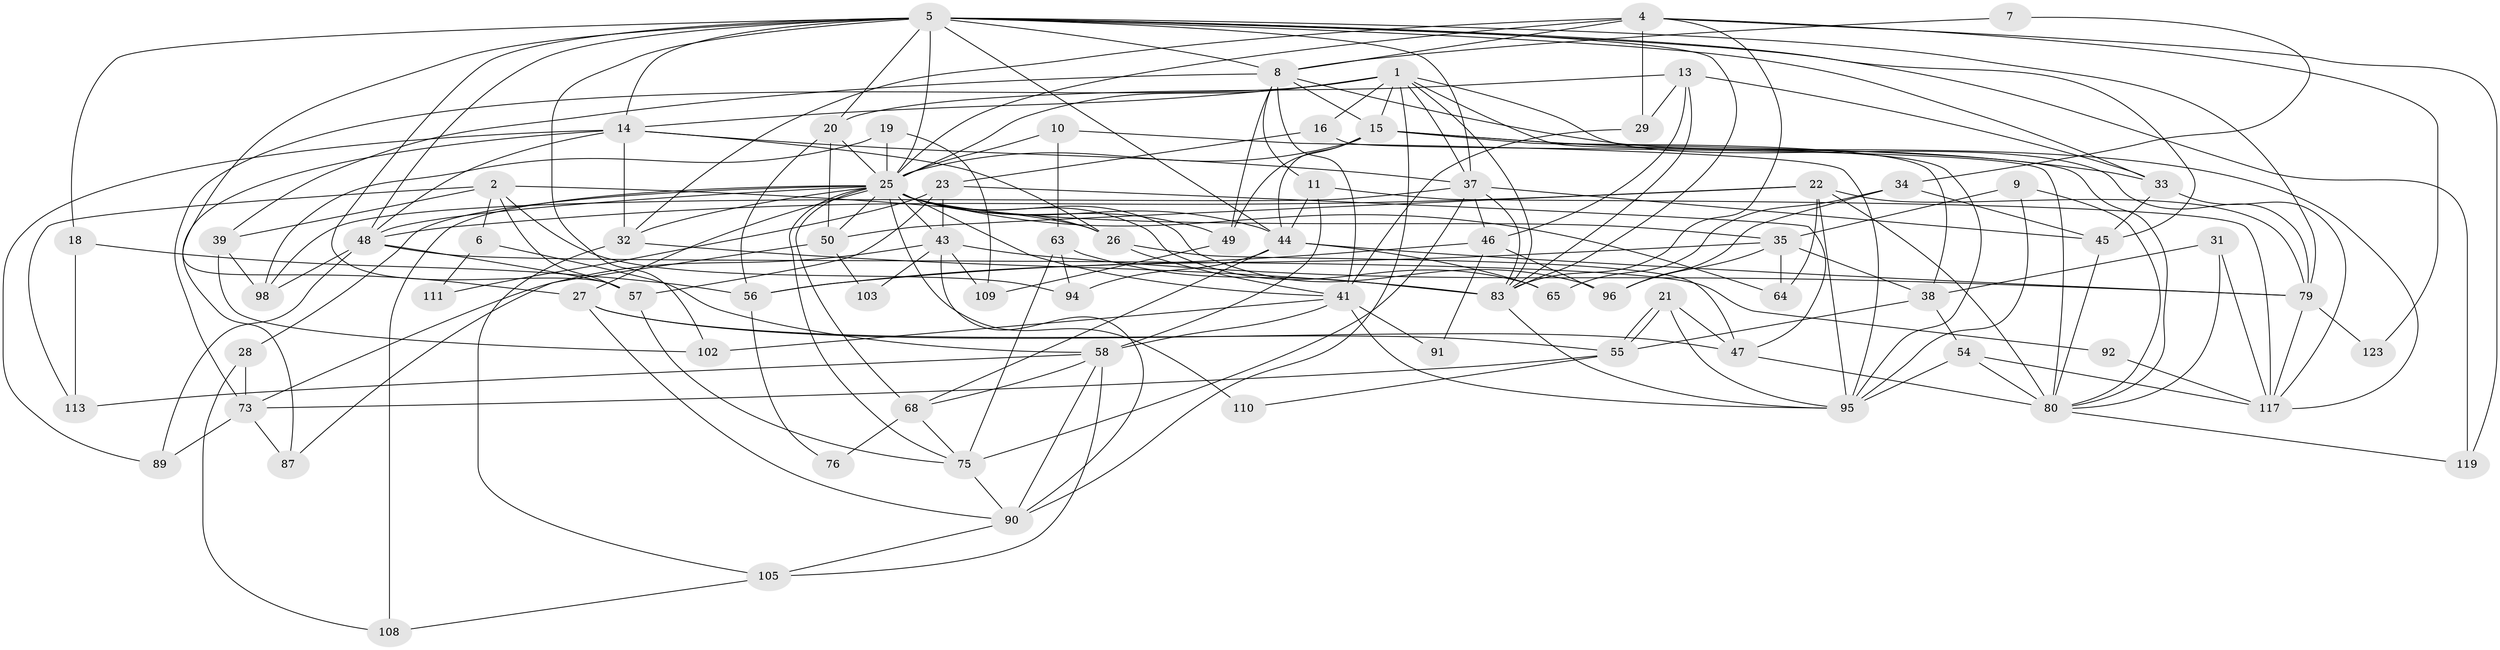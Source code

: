 // original degree distribution, {5: 0.1937984496124031, 6: 0.11627906976744186, 3: 0.31007751937984496, 4: 0.20155038759689922, 2: 0.13178294573643412, 7: 0.03875968992248062, 8: 0.007751937984496124}
// Generated by graph-tools (version 1.1) at 2025/19/03/04/25 18:19:01]
// undirected, 77 vertices, 199 edges
graph export_dot {
graph [start="1"]
  node [color=gray90,style=filled];
  1 [super="+3"];
  2;
  4 [super="+99"];
  5 [super="+40+12"];
  6;
  7;
  8 [super="+42+78"];
  9;
  10;
  11 [super="+101"];
  13;
  14 [super="+17"];
  15 [super="+24+107"];
  16;
  18;
  19;
  20;
  21;
  22;
  23;
  25 [super="+30+116+106+122+53"];
  26 [super="+51"];
  27 [super="+74"];
  28;
  29;
  31;
  32;
  33 [super="+36"];
  34;
  35 [super="+81"];
  37 [super="+72+126"];
  38;
  39;
  41 [super="+70"];
  43 [super="+104"];
  44 [super="+66"];
  45;
  46 [super="+121"];
  47 [super="+52+67"];
  48 [super="+93+85"];
  49;
  50 [super="+62"];
  54 [super="+97"];
  55;
  56 [super="+115"];
  57;
  58 [super="+77"];
  63;
  64;
  65;
  68 [super="+71"];
  73 [super="+112"];
  75 [super="+127"];
  76;
  79 [super="+120"];
  80 [super="+114"];
  83 [super="+118"];
  87;
  89;
  90 [super="+128"];
  91;
  92;
  94;
  95 [super="+100"];
  96;
  98;
  102;
  103;
  105;
  108;
  109;
  110;
  111;
  113;
  117 [super="+125"];
  119;
  123;
  1 -- 79;
  1 -- 25;
  1 -- 37;
  1 -- 16;
  1 -- 83;
  1 -- 73;
  1 -- 90;
  1 -- 14;
  1 -- 15;
  1 -- 95;
  2 -- 57;
  2 -- 39;
  2 -- 6;
  2 -- 26;
  2 -- 94;
  2 -- 113;
  4 -- 29;
  4 -- 32;
  4 -- 119;
  4 -- 123;
  4 -- 83;
  4 -- 8;
  4 -- 25;
  5 -- 33;
  5 -- 48;
  5 -- 18;
  5 -- 119;
  5 -- 25;
  5 -- 27;
  5 -- 57;
  5 -- 14 [weight=2];
  5 -- 83;
  5 -- 37;
  5 -- 102;
  5 -- 8;
  5 -- 44;
  5 -- 45;
  5 -- 79;
  5 -- 20;
  6 -- 111;
  6 -- 58;
  7 -- 34;
  7 -- 8;
  8 -- 39;
  8 -- 15;
  8 -- 49;
  8 -- 117;
  8 -- 11;
  8 -- 41;
  9 -- 95;
  9 -- 35;
  9 -- 80;
  10 -- 63;
  10 -- 25;
  10 -- 95;
  11 -- 44;
  11 -- 117;
  11 -- 58;
  13 -- 29;
  13 -- 83;
  13 -- 20;
  13 -- 46;
  13 -- 33;
  14 -- 26;
  14 -- 32;
  14 -- 37;
  14 -- 48;
  14 -- 87;
  14 -- 89;
  15 -- 80;
  15 -- 25 [weight=2];
  15 -- 44;
  15 -- 38;
  15 -- 49;
  15 -- 33;
  16 -- 80 [weight=2];
  16 -- 23;
  18 -- 56;
  18 -- 113;
  19 -- 98;
  19 -- 109;
  19 -- 25;
  20 -- 25;
  20 -- 50;
  20 -- 56;
  21 -- 55;
  21 -- 55;
  21 -- 95;
  21 -- 47;
  22 -- 95;
  22 -- 64;
  22 -- 48;
  22 -- 50;
  22 -- 80;
  22 -- 79;
  23 -- 57;
  23 -- 111;
  23 -- 47;
  23 -- 43;
  25 -- 43 [weight=2];
  25 -- 48 [weight=2];
  25 -- 68 [weight=2];
  25 -- 96;
  25 -- 35;
  25 -- 108;
  25 -- 27;
  25 -- 75;
  25 -- 26;
  25 -- 41;
  25 -- 32;
  25 -- 64;
  25 -- 65;
  25 -- 44;
  25 -- 110;
  25 -- 49;
  25 -- 50;
  25 -- 28;
  26 -- 41;
  26 -- 47;
  27 -- 55;
  27 -- 47;
  27 -- 90;
  28 -- 108;
  28 -- 73;
  29 -- 41;
  31 -- 38;
  31 -- 80;
  31 -- 117;
  32 -- 105;
  32 -- 83;
  33 -- 45;
  33 -- 117;
  34 -- 65;
  34 -- 45;
  34 -- 96;
  35 -- 38;
  35 -- 64;
  35 -- 96;
  35 -- 56;
  37 -- 45;
  37 -- 98;
  37 -- 75;
  37 -- 46;
  37 -- 83;
  38 -- 55;
  38 -- 54;
  39 -- 98;
  39 -- 102;
  41 -- 102;
  41 -- 58;
  41 -- 91;
  41 -- 95;
  43 -- 109;
  43 -- 73;
  43 -- 103;
  43 -- 90;
  43 -- 79;
  44 -- 65;
  44 -- 94;
  44 -- 79;
  44 -- 68;
  45 -- 80;
  46 -- 96;
  46 -- 91;
  46 -- 56;
  47 -- 80;
  48 -- 98;
  48 -- 89;
  48 -- 92;
  48 -- 57;
  49 -- 109;
  50 -- 87;
  50 -- 103;
  54 -- 117;
  54 -- 80;
  54 -- 95;
  55 -- 110;
  55 -- 73;
  56 -- 76;
  57 -- 75;
  58 -- 105;
  58 -- 90;
  58 -- 113;
  58 -- 68;
  63 -- 94;
  63 -- 75;
  63 -- 83;
  68 -- 76;
  68 -- 75;
  73 -- 87;
  73 -- 89;
  75 -- 90;
  79 -- 117;
  79 -- 123;
  80 -- 119;
  83 -- 95;
  90 -- 105;
  92 -- 117;
  105 -- 108;
}
